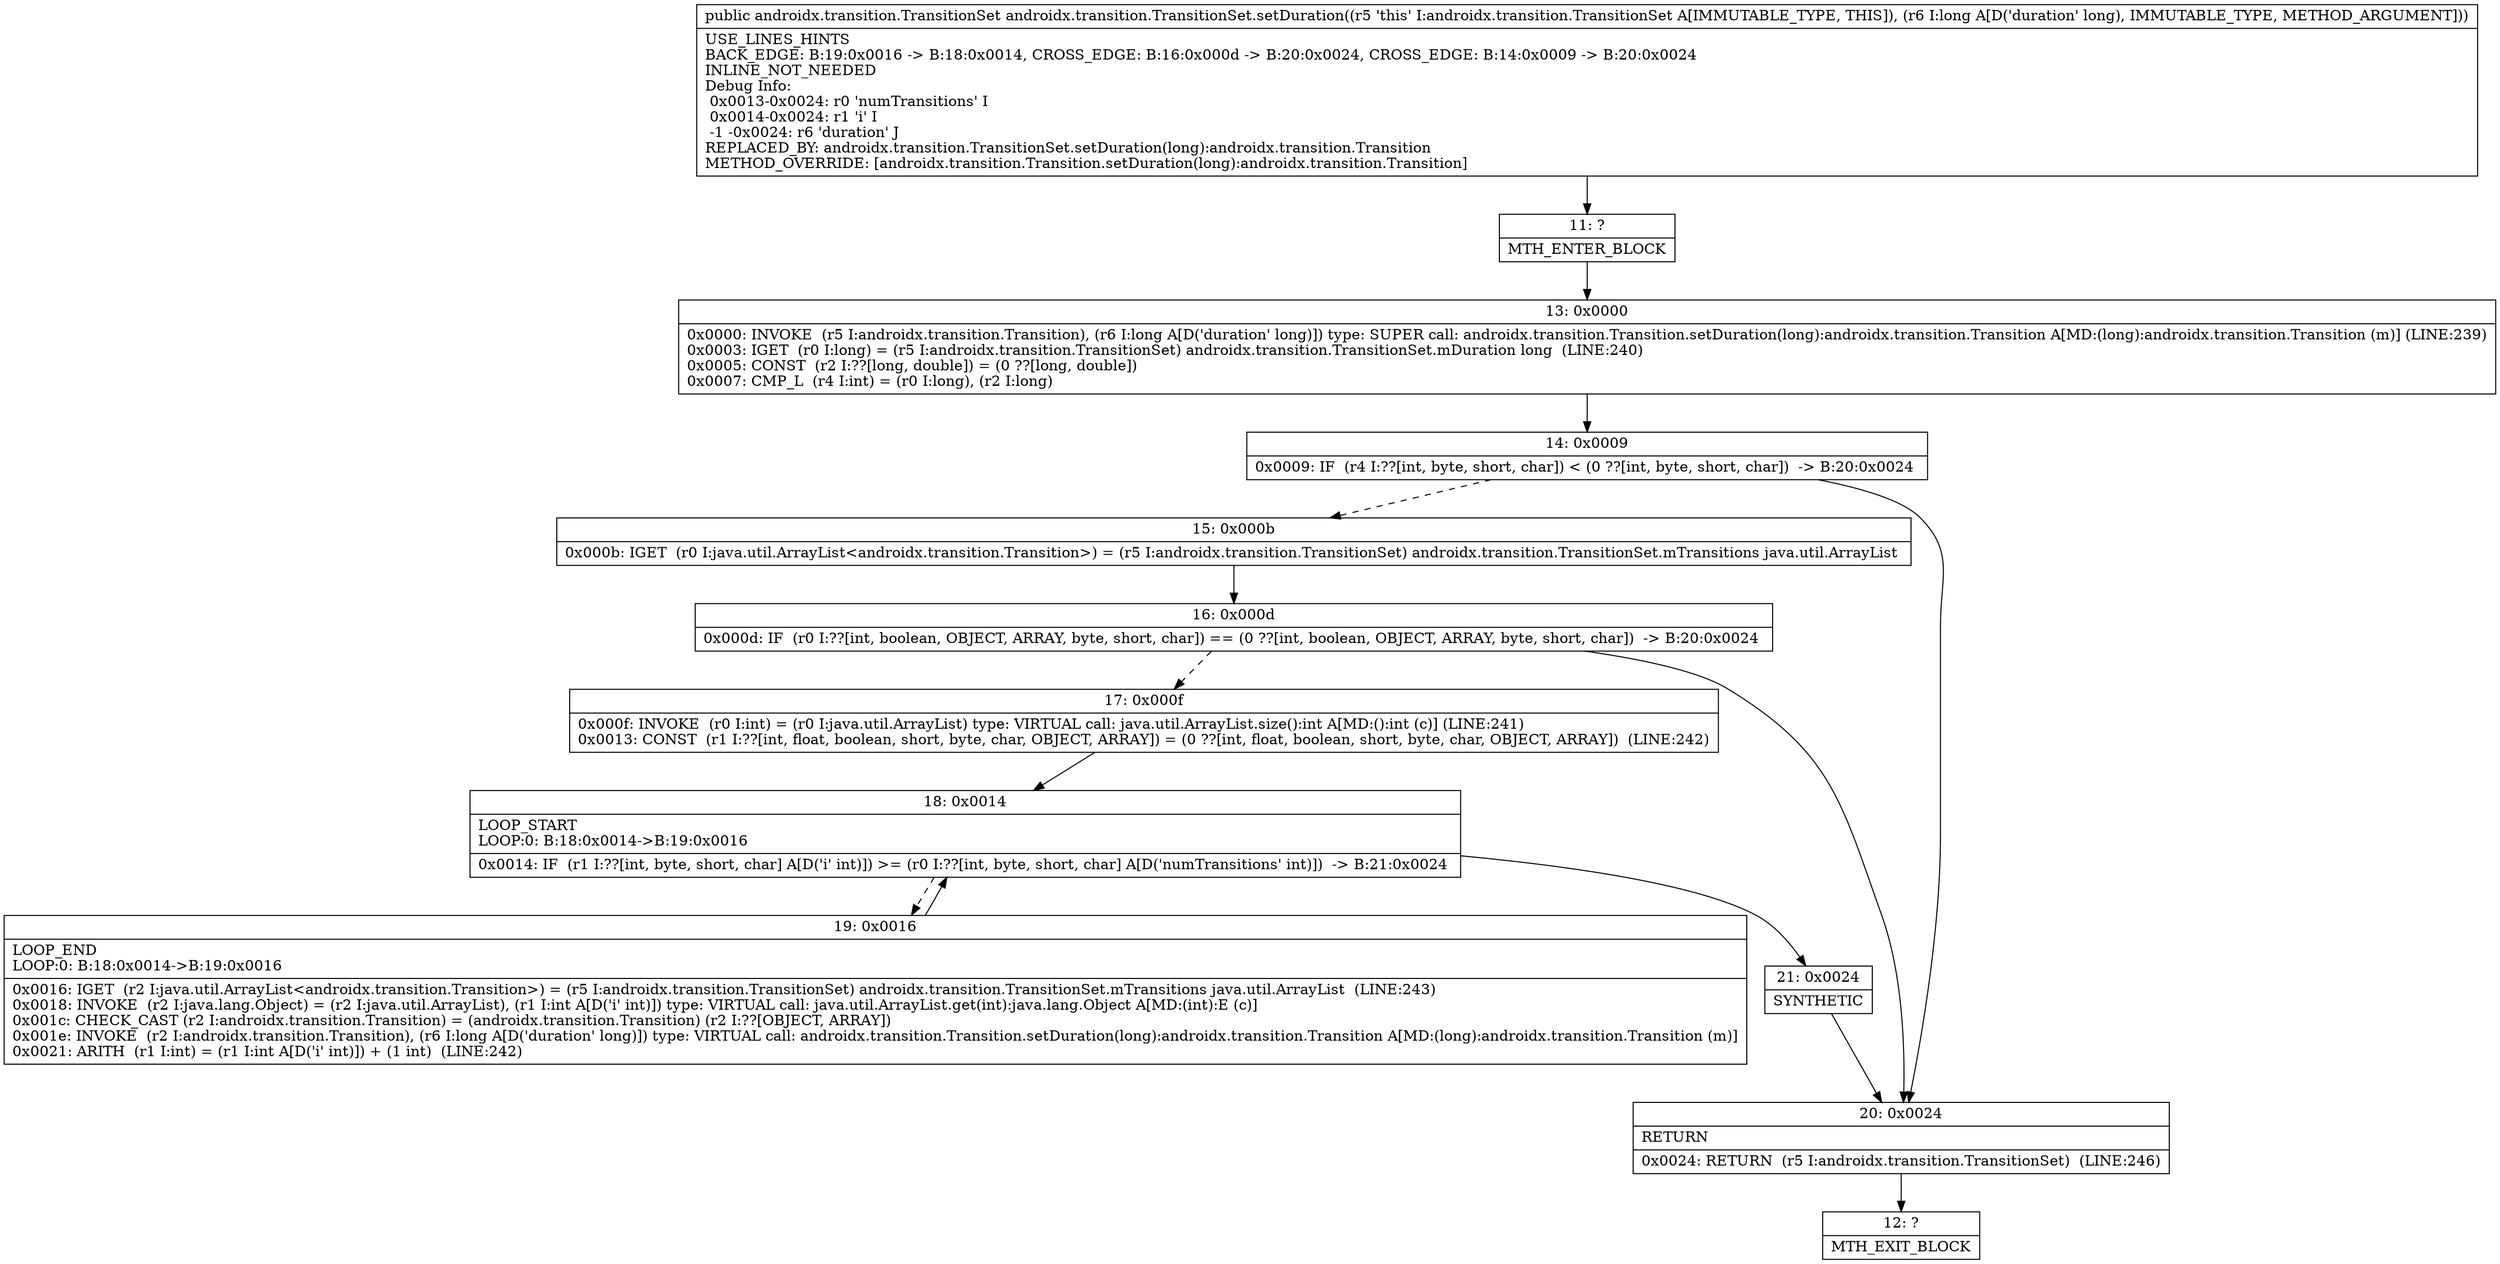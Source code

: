 digraph "CFG forandroidx.transition.TransitionSet.setDuration(J)Landroidx\/transition\/TransitionSet;" {
Node_11 [shape=record,label="{11\:\ ?|MTH_ENTER_BLOCK\l}"];
Node_13 [shape=record,label="{13\:\ 0x0000|0x0000: INVOKE  (r5 I:androidx.transition.Transition), (r6 I:long A[D('duration' long)]) type: SUPER call: androidx.transition.Transition.setDuration(long):androidx.transition.Transition A[MD:(long):androidx.transition.Transition (m)] (LINE:239)\l0x0003: IGET  (r0 I:long) = (r5 I:androidx.transition.TransitionSet) androidx.transition.TransitionSet.mDuration long  (LINE:240)\l0x0005: CONST  (r2 I:??[long, double]) = (0 ??[long, double]) \l0x0007: CMP_L  (r4 I:int) = (r0 I:long), (r2 I:long) \l}"];
Node_14 [shape=record,label="{14\:\ 0x0009|0x0009: IF  (r4 I:??[int, byte, short, char]) \< (0 ??[int, byte, short, char])  \-\> B:20:0x0024 \l}"];
Node_15 [shape=record,label="{15\:\ 0x000b|0x000b: IGET  (r0 I:java.util.ArrayList\<androidx.transition.Transition\>) = (r5 I:androidx.transition.TransitionSet) androidx.transition.TransitionSet.mTransitions java.util.ArrayList \l}"];
Node_16 [shape=record,label="{16\:\ 0x000d|0x000d: IF  (r0 I:??[int, boolean, OBJECT, ARRAY, byte, short, char]) == (0 ??[int, boolean, OBJECT, ARRAY, byte, short, char])  \-\> B:20:0x0024 \l}"];
Node_17 [shape=record,label="{17\:\ 0x000f|0x000f: INVOKE  (r0 I:int) = (r0 I:java.util.ArrayList) type: VIRTUAL call: java.util.ArrayList.size():int A[MD:():int (c)] (LINE:241)\l0x0013: CONST  (r1 I:??[int, float, boolean, short, byte, char, OBJECT, ARRAY]) = (0 ??[int, float, boolean, short, byte, char, OBJECT, ARRAY])  (LINE:242)\l}"];
Node_18 [shape=record,label="{18\:\ 0x0014|LOOP_START\lLOOP:0: B:18:0x0014\-\>B:19:0x0016\l|0x0014: IF  (r1 I:??[int, byte, short, char] A[D('i' int)]) \>= (r0 I:??[int, byte, short, char] A[D('numTransitions' int)])  \-\> B:21:0x0024 \l}"];
Node_19 [shape=record,label="{19\:\ 0x0016|LOOP_END\lLOOP:0: B:18:0x0014\-\>B:19:0x0016\l|0x0016: IGET  (r2 I:java.util.ArrayList\<androidx.transition.Transition\>) = (r5 I:androidx.transition.TransitionSet) androidx.transition.TransitionSet.mTransitions java.util.ArrayList  (LINE:243)\l0x0018: INVOKE  (r2 I:java.lang.Object) = (r2 I:java.util.ArrayList), (r1 I:int A[D('i' int)]) type: VIRTUAL call: java.util.ArrayList.get(int):java.lang.Object A[MD:(int):E (c)]\l0x001c: CHECK_CAST (r2 I:androidx.transition.Transition) = (androidx.transition.Transition) (r2 I:??[OBJECT, ARRAY]) \l0x001e: INVOKE  (r2 I:androidx.transition.Transition), (r6 I:long A[D('duration' long)]) type: VIRTUAL call: androidx.transition.Transition.setDuration(long):androidx.transition.Transition A[MD:(long):androidx.transition.Transition (m)]\l0x0021: ARITH  (r1 I:int) = (r1 I:int A[D('i' int)]) + (1 int)  (LINE:242)\l}"];
Node_21 [shape=record,label="{21\:\ 0x0024|SYNTHETIC\l}"];
Node_20 [shape=record,label="{20\:\ 0x0024|RETURN\l|0x0024: RETURN  (r5 I:androidx.transition.TransitionSet)  (LINE:246)\l}"];
Node_12 [shape=record,label="{12\:\ ?|MTH_EXIT_BLOCK\l}"];
MethodNode[shape=record,label="{public androidx.transition.TransitionSet androidx.transition.TransitionSet.setDuration((r5 'this' I:androidx.transition.TransitionSet A[IMMUTABLE_TYPE, THIS]), (r6 I:long A[D('duration' long), IMMUTABLE_TYPE, METHOD_ARGUMENT]))  | USE_LINES_HINTS\lBACK_EDGE: B:19:0x0016 \-\> B:18:0x0014, CROSS_EDGE: B:16:0x000d \-\> B:20:0x0024, CROSS_EDGE: B:14:0x0009 \-\> B:20:0x0024\lINLINE_NOT_NEEDED\lDebug Info:\l  0x0013\-0x0024: r0 'numTransitions' I\l  0x0014\-0x0024: r1 'i' I\l  \-1 \-0x0024: r6 'duration' J\lREPLACED_BY: androidx.transition.TransitionSet.setDuration(long):androidx.transition.Transition\lMETHOD_OVERRIDE: [androidx.transition.Transition.setDuration(long):androidx.transition.Transition]\l}"];
MethodNode -> Node_11;Node_11 -> Node_13;
Node_13 -> Node_14;
Node_14 -> Node_15[style=dashed];
Node_14 -> Node_20;
Node_15 -> Node_16;
Node_16 -> Node_17[style=dashed];
Node_16 -> Node_20;
Node_17 -> Node_18;
Node_18 -> Node_19[style=dashed];
Node_18 -> Node_21;
Node_19 -> Node_18;
Node_21 -> Node_20;
Node_20 -> Node_12;
}

